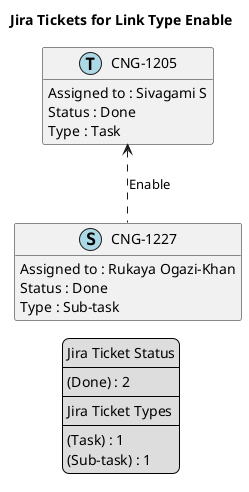 @startuml
'https://plantuml.com/class-diagram

' GENERATE CLASS DIAGRAM ===========
' Generated at    : Thu Apr 18 15:11:08 CEST 2024

title Jira Tickets for Link Type Enable
hide empty members

legend
Jira Ticket Status
----
(Done) : 2
----
Jira Ticket Types
----
(Task) : 1
(Sub-task) : 1
end legend


' Tickets =======
class "CNG-1205" << (T,lightblue) >> {
  Assigned to : Sivagami S
  Status : Done
  Type : Task
}

class "CNG-1227" << (S,lightblue) >> {
  Assigned to : Rukaya Ogazi-Khan
  Status : Done
  Type : Sub-task
}



' Links =======
"CNG-1205" <.. "CNG-1227" : Enable


@enduml
